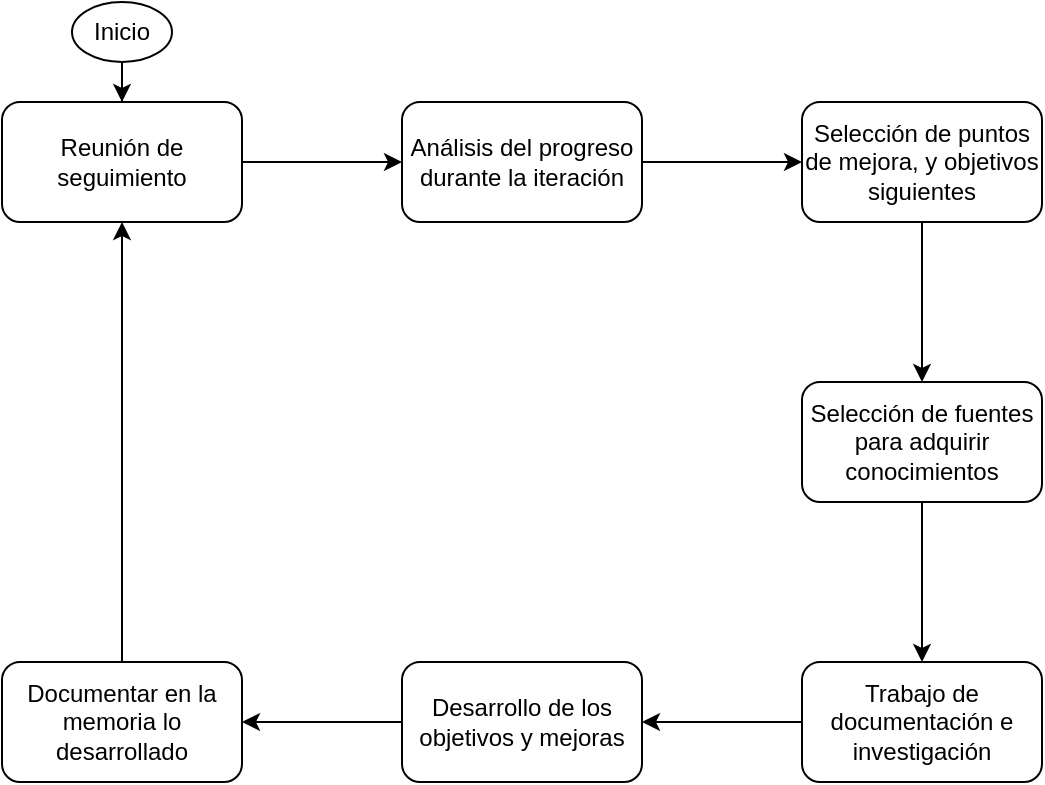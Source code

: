 <mxfile version="14.6.9" type="device"><diagram id="f4GZGgyw8v3q6fj3-zNu" name="Page-1"><mxGraphModel dx="1422" dy="799" grid="1" gridSize="10" guides="1" tooltips="1" connect="1" arrows="1" fold="1" page="1" pageScale="1" pageWidth="827" pageHeight="1169" math="0" shadow="0"><root><mxCell id="0"/><mxCell id="1" parent="0"/><mxCell id="PUDLaq_V1OYigZgSFUB4-3" value="" style="edgeStyle=orthogonalEdgeStyle;rounded=0;orthogonalLoop=1;jettySize=auto;html=1;" parent="1" source="PUDLaq_V1OYigZgSFUB4-1" target="PUDLaq_V1OYigZgSFUB4-2" edge="1"><mxGeometry relative="1" as="geometry"/></mxCell><mxCell id="PUDLaq_V1OYigZgSFUB4-1" value="Reunión de seguimiento" style="rounded=1;whiteSpace=wrap;html=1;" parent="1" vertex="1"><mxGeometry x="94" y="70" width="120" height="60" as="geometry"/></mxCell><mxCell id="PUDLaq_V1OYigZgSFUB4-5" value="" style="edgeStyle=orthogonalEdgeStyle;rounded=0;orthogonalLoop=1;jettySize=auto;html=1;" parent="1" source="PUDLaq_V1OYigZgSFUB4-2" target="PUDLaq_V1OYigZgSFUB4-4" edge="1"><mxGeometry relative="1" as="geometry"/></mxCell><mxCell id="PUDLaq_V1OYigZgSFUB4-2" value="Análisis del progreso durante la iteración" style="rounded=1;whiteSpace=wrap;html=1;" parent="1" vertex="1"><mxGeometry x="294" y="70" width="120" height="60" as="geometry"/></mxCell><mxCell id="PUDLaq_V1OYigZgSFUB4-7" value="" style="edgeStyle=orthogonalEdgeStyle;rounded=0;orthogonalLoop=1;jettySize=auto;html=1;" parent="1" source="PUDLaq_V1OYigZgSFUB4-4" target="PUDLaq_V1OYigZgSFUB4-6" edge="1"><mxGeometry relative="1" as="geometry"/></mxCell><mxCell id="PUDLaq_V1OYigZgSFUB4-4" value="Selección de puntos de mejora, y objetivos siguientes" style="whiteSpace=wrap;html=1;rounded=1;" parent="1" vertex="1"><mxGeometry x="494" y="70" width="120" height="60" as="geometry"/></mxCell><mxCell id="PUDLaq_V1OYigZgSFUB4-9" value="" style="edgeStyle=orthogonalEdgeStyle;rounded=0;orthogonalLoop=1;jettySize=auto;html=1;" parent="1" source="PUDLaq_V1OYigZgSFUB4-6" target="PUDLaq_V1OYigZgSFUB4-8" edge="1"><mxGeometry relative="1" as="geometry"/></mxCell><mxCell id="PUDLaq_V1OYigZgSFUB4-6" value="Selección de fuentes para adquirir conocimientos" style="whiteSpace=wrap;html=1;rounded=1;" parent="1" vertex="1"><mxGeometry x="494" y="210" width="120" height="60" as="geometry"/></mxCell><mxCell id="PUDLaq_V1OYigZgSFUB4-11" value="" style="edgeStyle=orthogonalEdgeStyle;rounded=0;orthogonalLoop=1;jettySize=auto;html=1;" parent="1" source="PUDLaq_V1OYigZgSFUB4-8" target="PUDLaq_V1OYigZgSFUB4-10" edge="1"><mxGeometry relative="1" as="geometry"/></mxCell><mxCell id="PUDLaq_V1OYigZgSFUB4-8" value="Trabajo de documentación e investigación" style="whiteSpace=wrap;html=1;rounded=1;" parent="1" vertex="1"><mxGeometry x="494" y="350" width="120" height="60" as="geometry"/></mxCell><mxCell id="PUDLaq_V1OYigZgSFUB4-13" value="" style="edgeStyle=orthogonalEdgeStyle;rounded=0;orthogonalLoop=1;jettySize=auto;html=1;" parent="1" source="PUDLaq_V1OYigZgSFUB4-10" target="PUDLaq_V1OYigZgSFUB4-12" edge="1"><mxGeometry relative="1" as="geometry"/></mxCell><mxCell id="PUDLaq_V1OYigZgSFUB4-10" value="Desarrollo de los objetivos y mejoras" style="whiteSpace=wrap;html=1;rounded=1;" parent="1" vertex="1"><mxGeometry x="294" y="350" width="120" height="60" as="geometry"/></mxCell><mxCell id="PUDLaq_V1OYigZgSFUB4-15" value="" style="edgeStyle=orthogonalEdgeStyle;rounded=0;orthogonalLoop=1;jettySize=auto;html=1;entryX=0.5;entryY=1;entryDx=0;entryDy=0;" parent="1" source="PUDLaq_V1OYigZgSFUB4-12" target="PUDLaq_V1OYigZgSFUB4-1" edge="1"><mxGeometry relative="1" as="geometry"><mxPoint x="154" y="270" as="targetPoint"/></mxGeometry></mxCell><mxCell id="PUDLaq_V1OYigZgSFUB4-12" value="Documentar en la memoria lo desarrollado" style="whiteSpace=wrap;html=1;rounded=1;" parent="1" vertex="1"><mxGeometry x="94" y="350" width="120" height="60" as="geometry"/></mxCell><mxCell id="6ANiMY0Xl_opjOaVJY_N-1" value="" style="edgeStyle=orthogonalEdgeStyle;rounded=0;orthogonalLoop=1;jettySize=auto;html=1;" edge="1" parent="1" source="PUDLaq_V1OYigZgSFUB4-18" target="PUDLaq_V1OYigZgSFUB4-1"><mxGeometry relative="1" as="geometry"/></mxCell><mxCell id="PUDLaq_V1OYigZgSFUB4-18" value="Inicio" style="ellipse;whiteSpace=wrap;html=1;" parent="1" vertex="1"><mxGeometry x="129" y="20" width="50" height="30" as="geometry"/></mxCell></root></mxGraphModel></diagram></mxfile>